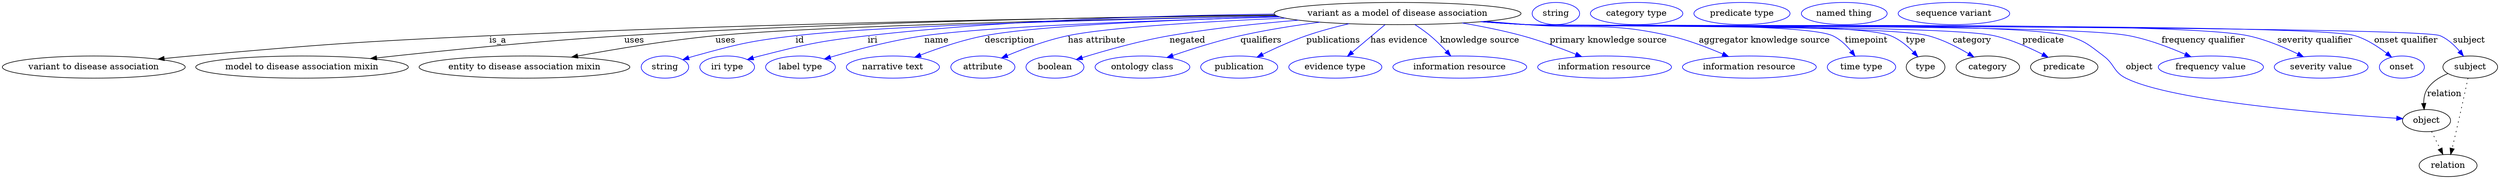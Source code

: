 digraph {
	graph [bb="0,0,4045.4,283"];
	node [label="\N"];
	"variant as a model of disease association"	[height=0.5,
		label="variant as a model of disease association",
		pos="2261.2,265",
		width=5.5606];
	"variant to disease association"	[height=0.5,
		pos="148.19,178",
		width=4.1163];
	"variant as a model of disease association" -> "variant to disease association"	[label=is_a,
		lp="804.19,221.5",
		pos="e,252.43,190.88 2063.6,262.07 1781.2,258.67 1245.7,249.91 790.19,229 574.36,219.09 520.41,214.97 305.19,196 291.45,194.79 277.05,\
193.4 262.78,191.94"];
	"model to disease association mixin"	[height=0.5,
		pos="486.19,178",
		width=4.7843];
	"variant as a model of disease association" -> "model to disease association mixin"	[label=uses,
		lp="1025.7,221.5",
		pos="e,597.22,191.8 2062.6,262.57 1815.5,259.85 1380.9,251.94 1009.2,229 871.16,220.48 713.19,204.52 607.3,192.91"];
	"entity to disease association mixin"	[height=0.5,
		pos="847.19,178",
		width=4.7482];
	"variant as a model of disease association" -> "entity to disease association mixin"	[label=uses,
		lp="1172.7,221.5",
		pos="e,923.34,194.13 2066.1,260.85 1797.3,255.98 1326.8,245.44 1156.2,229 1080.5,221.71 995.19,207.44 933.43,196.01"];
	id	[color=blue,
		height=0.5,
		label=string,
		pos="1074.2,178",
		width=1.0652];
	"variant as a model of disease association" -> id	[color=blue,
		label=id,
		lp="1293.2,221.5",
		pos="e,1103.2,190.01 2066.6,260.76 1826.4,256.11 1431.8,246.15 1286.2,229 1212.3,220.3 1193.9,215.79 1122.2,196 1119.1,195.14 1115.9,\
194.18 1112.7,193.17",
		style=solid];
	iri	[color=blue,
		height=0.5,
		label="iri type",
		pos="1175.2,178",
		width=1.2277];
	"variant as a model of disease association" -> iri	[color=blue,
		label=iri,
		lp="1411.2,221.5",
		pos="e,1207.8,190.16 2061.2,264.06 1886.9,262.16 1627.6,254.6 1403.2,229 1324.5,220.03 1304.9,215.46 1228.2,196 1224.8,195.13 1221.2,\
194.16 1217.7,193.14",
		style=solid];
	name	[color=blue,
		height=0.5,
		label="label type",
		pos="1294.2,178",
		width=1.5707];
	"variant as a model of disease association" -> name	[color=blue,
		label=name,
		lp="1515.2,221.5",
		pos="e,1333,191.14 2070.4,259.51 1880.3,254.28 1601.9,244.34 1495.2,229 1442.4,221.41 1383.2,205.81 1342.9,194.05",
		style=solid];
	description	[color=blue,
		height=0.5,
		label="narrative text",
		pos="1444.2,178",
		width=2.0943];
	"variant as a model of disease association" -> description	[color=blue,
		label=description,
		lp="1632.7,221.5",
		pos="e,1479.6,194.04 2069.5,259.78 1904.7,255.09 1680.2,245.84 1592.2,229 1556.6,222.2 1518,208.91 1489,197.74",
		style=solid];
	"has attribute"	[color=blue,
		height=0.5,
		label=attribute,
		pos="1589.2,178",
		width=1.4443];
	"variant as a model of disease association" -> "has attribute"	[color=blue,
		label="has attribute",
		lp="1774.2,221.5",
		pos="e,1619.4,192.77 2078.9,257.52 1951.2,251.95 1792.2,242.62 1727.2,229 1693.1,221.86 1656.1,208.08 1628.9,196.8",
		style=solid];
	negated	[color=blue,
		height=0.5,
		label=boolean,
		pos="1706.2,178",
		width=1.2999];
	"variant as a model of disease association" -> negated	[color=blue,
		label=negated,
		lp="1920.2,221.5",
		pos="e,1740.5,190.34 2100.7,254.24 2035.4,248.86 1959.4,240.81 1891.2,229 1842.3,220.54 1787.7,204.99 1750.5,193.47",
		style=solid];
	qualifiers	[color=blue,
		height=0.5,
		label="ontology class",
		pos="1847.2,178",
		width=2.1304];
	"variant as a model of disease association" -> qualifiers	[color=blue,
		label=qualifiers,
		lp="2039.7,221.5",
		pos="e,1886.9,193.53 2135.3,250.99 2093.9,245.58 2047.8,238.34 2006.2,229 1968.9,220.63 1927.7,207.57 1896.6,196.9",
		style=solid];
	publications	[color=blue,
		height=0.5,
		label=publication,
		pos="2004.2,178",
		width=1.7332];
	"variant as a model of disease association" -> publications	[color=blue,
		label=publications,
		lp="2157.2,221.5",
		pos="e,2033.1,194.2 2182.4,248.41 2159.8,243.12 2135.3,236.6 2113.2,229 2088.9,220.66 2062.8,208.78 2042.2,198.69",
		style=solid];
	"has evidence"	[color=blue,
		height=0.5,
		label="evidence type",
		pos="2160.2,178",
		width=2.0943];
	"variant as a model of disease association" -> "has evidence"	[color=blue,
		label="has evidence",
		lp="2263.7,221.5",
		pos="e,2179.9,195.6 2240.7,246.8 2225.5,233.96 2204.5,216.27 2187.7,202.19",
		style=solid];
	"knowledge source"	[color=blue,
		height=0.5,
		label="information resource",
		pos="2362.2,178",
		width=3.015];
	"variant as a model of disease association" -> "knowledge source"	[color=blue,
		label="knowledge source",
		lp="2394.7,221.5",
		pos="e,2347.5,196.14 2289.3,247.13 2297.6,241.7 2306.5,235.42 2314.2,229 2323.4,221.33 2332.7,212.07 2340.6,203.61",
		style=solid];
	"primary knowledge source"	[color=blue,
		height=0.5,
		label="information resource",
		pos="2597.2,178",
		width=3.015];
	"variant as a model of disease association" -> "primary knowledge source"	[color=blue,
		label="primary knowledge source",
		lp="2603.2,221.5",
		pos="e,2560,195.02 2366.1,249.63 2397.6,244.29 2432,237.44 2463.2,229 2492.8,220.97 2525.1,209.03 2550.6,198.83",
		style=solid];
	"aggregator knowledge source"	[color=blue,
		height=0.5,
		label="information resource",
		pos="2832.2,178",
		width=3.015];
	"variant as a model of disease association" -> "aggregator knowledge source"	[color=blue,
		label="aggregator knowledge source",
		lp="2856.7,221.5",
		pos="e,2798.3,195.17 2404.1,252.37 2426.5,250.56 2449.5,248.72 2471.2,247 2573.8,238.85 2601.7,251.72 2702.2,229 2732,222.26 2764,210.01 \
2788.8,199.32",
		style=solid];
	timepoint	[color=blue,
		height=0.5,
		label="time type",
		pos="3014.2,178",
		width=1.5346];
	"variant as a model of disease association" -> timepoint	[color=blue,
		label=timepoint,
		lp="3022.2,221.5",
		pos="e,3003.7,195.75 2399.2,251.95 2423.2,250.1 2447.9,248.36 2471.2,247 2526.2,243.77 2917,251.8 2967.2,229 2979.2,223.53 2989.7,213.42 \
2997.6,203.7",
		style=solid];
	type	[height=0.5,
		pos="3118.2,178",
		width=0.86659];
	"variant as a model of disease association" -> type	[color=blue,
		label=type,
		lp="3102.2,221.5",
		pos="e,3105.6,194.86 2398.6,251.87 2422.8,250.03 2447.7,248.31 2471.2,247 2536.7,243.35 3000.2,253.04 3061.2,229 3075.4,223.39 3088.5,\
212.55 3098.5,202.39",
		style=solid];
	category	[height=0.5,
		pos="3219.2,178",
		width=1.4263];
	"variant as a model of disease association" -> category	[color=blue,
		label=category,
		lp="3193.7,221.5",
		pos="e,3196.8,194.22 2398.1,251.86 2422.4,250 2447.5,248.28 2471.2,247 2543.4,243.08 3052.1,247.03 3122.2,229 3145.7,222.96 3169.9,210.45 \
3188.3,199.46",
		style=solid];
	predicate	[height=0.5,
		pos="3343.2,178",
		width=1.5165];
	"variant as a model of disease association" -> predicate	[color=blue,
		label=predicate,
		lp="3309.2,221.5",
		pos="e,3317,194 2397.8,251.81 2422.2,249.95 2447.4,248.24 2471.2,247 2555.3,242.6 3146.9,247.26 3229.2,229 3256.9,222.85 3286.1,209.86 \
3308.1,198.67",
		style=solid];
	object	[height=0.5,
		pos="3930.2,91",
		width=1.0832];
	"variant as a model of disease association" -> object	[color=blue,
		label=object,
		lp="3465.2,178",
		pos="e,3891.5,94.237 2397.2,251.78 2421.8,249.92 2447.3,248.21 2471.2,247 2568.4,242.07 3253.1,254.19 3347.2,229 3376.6,221.13 3382.9,\
214.28 3407.2,196 3425.3,182.41 3422.9,170.09 3443.2,160 3519.5,121.97 3773.5,101.88 3881.2,94.891",
		style=solid];
	"frequency qualifier"	[color=blue,
		height=0.5,
		label="frequency value",
		pos="3581.2,178",
		width=2.3651];
	"variant as a model of disease association" -> "frequency qualifier"	[color=blue,
		label="frequency qualifier",
		lp="3569.2,221.5",
		pos="e,3548.8,194.77 2396.9,251.76 2421.6,249.89 2447.2,248.19 2471.2,247 2579.6,241.62 3341.5,249.4 3448.2,229 3479.8,222.96 3513.7,\
210.11 3539.3,198.95",
		style=solid];
	"severity qualifier"	[color=blue,
		height=0.5,
		label="severity value",
		pos="3760.2,178",
		width=2.1123];
	"variant as a model of disease association" -> "severity qualifier"	[color=blue,
		label="severity qualifier",
		lp="3750.2,221.5",
		pos="e,3731.4,194.8 2396.7,251.72 2421.4,249.85 2447.1,248.16 2471.2,247 2601.1,240.75 3513.9,255.67 3641.2,229 3669.5,223.06 3699.6,\
210.38 3722.4,199.28",
		style=solid];
	"onset qualifier"	[color=blue,
		height=0.5,
		label=onset,
		pos="3890.2,178",
		width=1.011];
	"variant as a model of disease association" -> "onset qualifier"	[color=blue,
		label="onset qualifier",
		lp="3897.7,221.5",
		pos="e,3873.5,194.28 2396.4,251.71 2421.2,249.83 2447,248.14 2471.2,247 2545.8,243.49 3743.9,251.12 3815.2,229 3833.6,223.28 3851.7,211.46 \
3865.5,200.75",
		style=solid];
	subject	[height=0.5,
		pos="4001.2,178",
		width=1.2277];
	"variant as a model of disease association" -> subject	[color=blue,
		label=subject,
		lp="4000.2,221.5",
		pos="e,3990.4,195.87 2396.4,251.68 2421.2,249.81 2447,248.13 2471.2,247 2512.3,245.09 3915.4,245.37 3953.2,229 3965.4,223.69 3976.1,213.59 \
3984.2,203.86",
		style=solid];
	association_type	[color=blue,
		height=0.5,
		label=string,
		pos="2518.2,265",
		width=1.0652];
	association_category	[color=blue,
		height=0.5,
		label="category type",
		pos="2649.2,265",
		width=2.0762];
	"variant to disease association_predicate"	[color=blue,
		height=0.5,
		label="predicate type",
		pos="2820.2,265",
		width=2.1665];
	relation	[height=0.5,
		pos="3965.2,18",
		width=1.2999];
	object -> relation	[pos="e,3956.7,36.198 3938.5,73.174 3942.6,64.896 3947.6,54.723 3952.2,45.438",
		style=dotted];
	"variant to disease association_object"	[color=blue,
		height=0.5,
		label="named thing",
		pos="2986.2,265",
		width=1.9318];
	subject -> object	[label=relation,
		lp="3959.2,134.5",
		pos="e,3926.4,109.01 3964.8,167.42 3952,162.12 3938.8,154.06 3931.2,142 3926.9,135.26 3925.6,126.93 3925.6,119.01"];
	subject -> relation	[pos="e,3969.4,36.005 3997.5,160.05 3993.1,139.44 3985.3,103.63 3978.2,73 3976.2,64.183 3973.9,54.574 3971.8,45.938",
		style=dotted];
	"variant as a model of disease association_subject"	[color=blue,
		height=0.5,
		label="sequence variant",
		pos="3164.2,265",
		width=2.5095];
}
